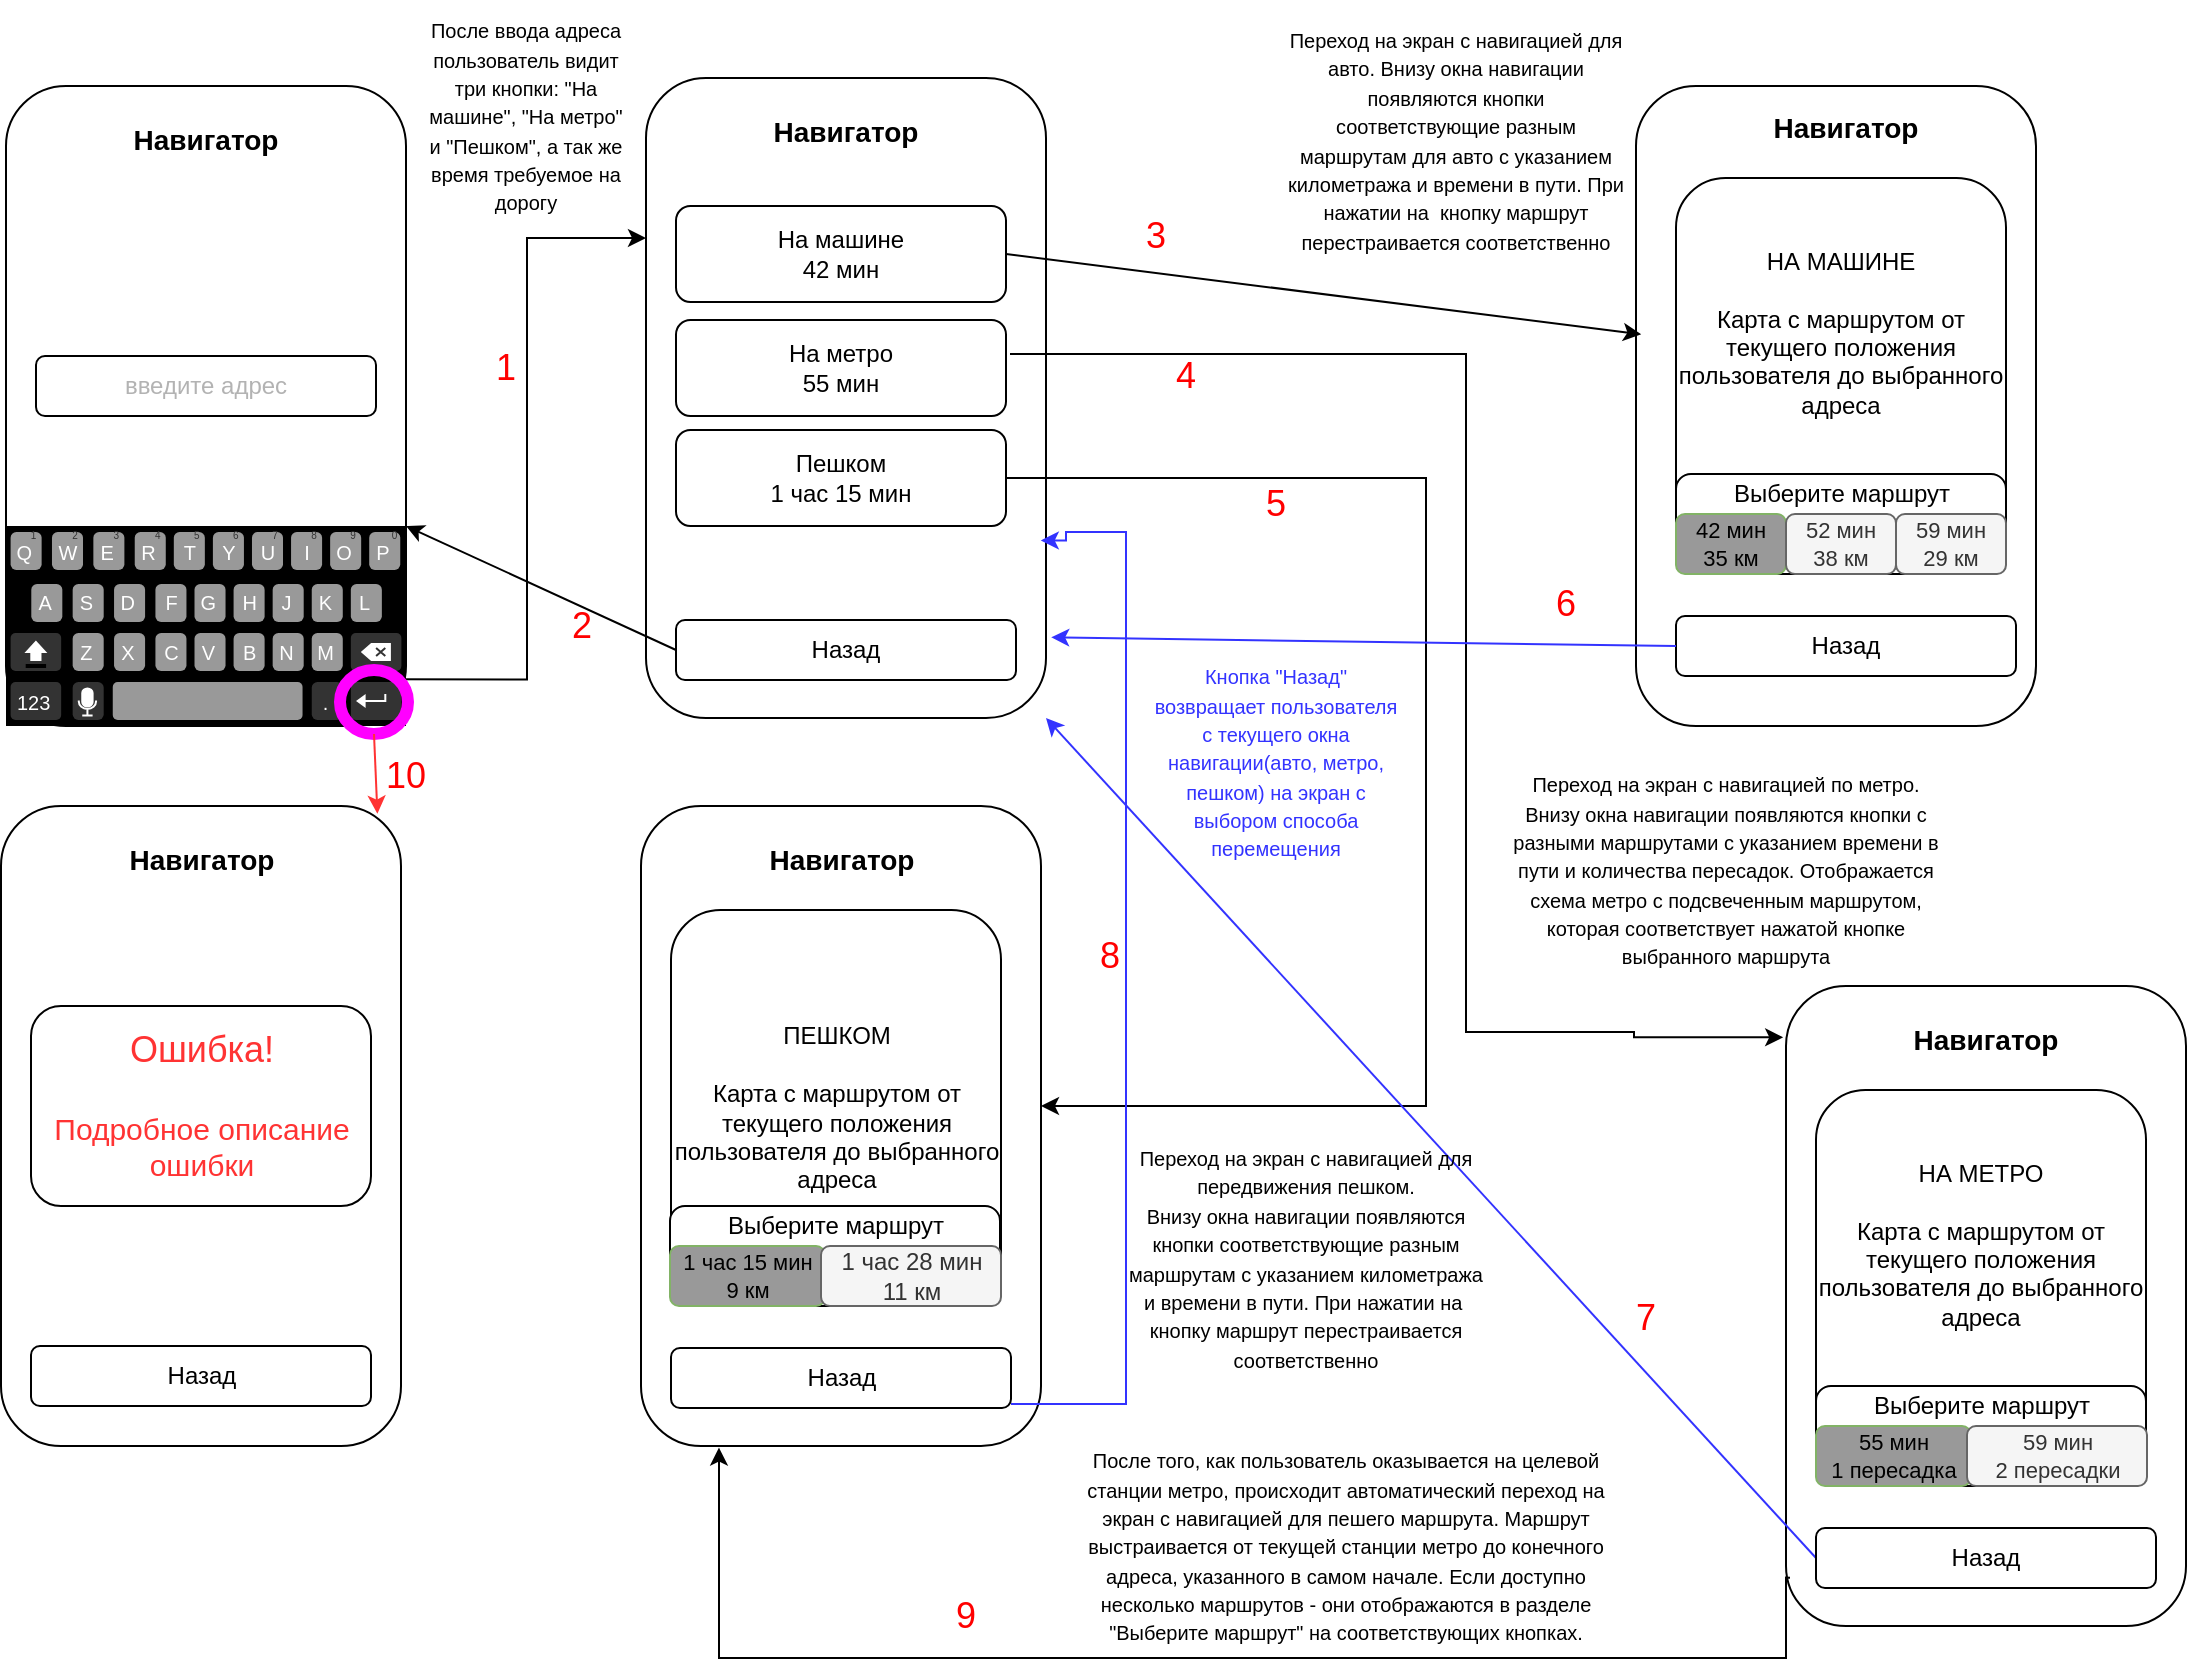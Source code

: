 <mxfile version="24.8.0">
  <diagram name="Страница — 1" id="ggJMMAnoepDLcR61fNu9">
    <mxGraphModel dx="1134" dy="1537" grid="1" gridSize="10" guides="1" tooltips="1" connect="1" arrows="1" fold="1" page="1" pageScale="1" pageWidth="1169" pageHeight="827" math="0" shadow="0">
      <root>
        <mxCell id="0" />
        <mxCell id="1" parent="0" />
        <mxCell id="nrrABRd8VTDL2e9XV0RQ-1" value="" style="rounded=1;whiteSpace=wrap;html=1;" parent="1" vertex="1">
          <mxGeometry x="40" y="40" width="200" height="320" as="geometry" />
        </mxCell>
        <mxCell id="nrrABRd8VTDL2e9XV0RQ-2" value="Навигатор" style="text;html=1;align=center;verticalAlign=middle;whiteSpace=wrap;rounded=0;fontSize=14;fontStyle=1" parent="1" vertex="1">
          <mxGeometry x="100" y="52" width="80" height="30" as="geometry" />
        </mxCell>
        <mxCell id="nrrABRd8VTDL2e9XV0RQ-3" value="&lt;div align=&quot;center&quot;&gt;&lt;font color=&quot;#b3b3b3&quot;&gt;введите адрес&lt;/font&gt;&lt;/div&gt;" style="rounded=1;whiteSpace=wrap;html=1;align=center;" parent="1" vertex="1">
          <mxGeometry x="55" y="175" width="170" height="30" as="geometry" />
        </mxCell>
        <mxCell id="nrrABRd8VTDL2e9XV0RQ-6" value="" style="verticalLabelPosition=bottom;verticalAlign=top;html=1;shadow=0;dashed=0;strokeWidth=1;shape=mxgraph.android.keyboard;sketch=0;perimeter=rectanglePerimeter;" parent="1" vertex="1">
          <mxGeometry x="40" y="260" width="200" height="100" as="geometry" />
        </mxCell>
        <mxCell id="nrrABRd8VTDL2e9XV0RQ-12" value="" style="rounded=1;whiteSpace=wrap;html=1;" parent="1" vertex="1">
          <mxGeometry x="37.5" y="400" width="200" height="320" as="geometry" />
        </mxCell>
        <mxCell id="nrrABRd8VTDL2e9XV0RQ-13" value="Навигатор" style="text;html=1;align=center;verticalAlign=middle;whiteSpace=wrap;rounded=0;fontSize=14;fontStyle=1" parent="1" vertex="1">
          <mxGeometry x="97.5" y="412" width="80" height="30" as="geometry" />
        </mxCell>
        <mxCell id="nrrABRd8VTDL2e9XV0RQ-14" value="&lt;div&gt;&lt;font style=&quot;font-size: 18px;&quot; color=&quot;#ff3333&quot;&gt;Ошибка!&lt;/font&gt;&lt;/div&gt;&lt;div&gt;&lt;font style=&quot;font-size: 16px;&quot; color=&quot;#ff3333&quot;&gt;&lt;br&gt;&lt;/font&gt;&lt;/div&gt;&lt;div style=&quot;font-size: 15px;&quot;&gt;&lt;font style=&quot;font-size: 15px;&quot; color=&quot;#ff3333&quot;&gt;Подробное описание ошибки&lt;br&gt;&lt;/font&gt;&lt;/div&gt;" style="rounded=1;whiteSpace=wrap;html=1;align=center;" parent="1" vertex="1">
          <mxGeometry x="52.5" y="500" width="170" height="100" as="geometry" />
        </mxCell>
        <mxCell id="nrrABRd8VTDL2e9XV0RQ-16" value="&lt;div&gt;Назад&lt;/div&gt;" style="rounded=1;whiteSpace=wrap;html=1;align=center;" parent="1" vertex="1">
          <mxGeometry x="52.5" y="670" width="170" height="30" as="geometry" />
        </mxCell>
        <mxCell id="nrrABRd8VTDL2e9XV0RQ-62" style="edgeStyle=orthogonalEdgeStyle;rounded=0;orthogonalLoop=1;jettySize=auto;html=1;exitX=1;exitY=0;exitDx=0;exitDy=0;entryX=0;entryY=0.25;entryDx=0;entryDy=0;elbow=vertical;" parent="1" source="nrrABRd8VTDL2e9XV0RQ-17" target="nrrABRd8VTDL2e9XV0RQ-22" edge="1">
          <mxGeometry relative="1" as="geometry" />
        </mxCell>
        <mxCell id="nrrABRd8VTDL2e9XV0RQ-17" value="" style="ellipse;whiteSpace=wrap;html=1;fillOpacity=0;strokeColor=#FF00FF;strokeWidth=6;" parent="1" vertex="1">
          <mxGeometry x="207" y="332" width="34" height="32" as="geometry" />
        </mxCell>
        <mxCell id="nrrABRd8VTDL2e9XV0RQ-22" value="" style="rounded=1;whiteSpace=wrap;html=1;" parent="1" vertex="1">
          <mxGeometry x="360" y="36" width="200" height="320" as="geometry" />
        </mxCell>
        <mxCell id="nrrABRd8VTDL2e9XV0RQ-23" value="Навигатор" style="text;html=1;align=center;verticalAlign=middle;whiteSpace=wrap;rounded=0;fontSize=14;fontStyle=1" parent="1" vertex="1">
          <mxGeometry x="420" y="48" width="80" height="30" as="geometry" />
        </mxCell>
        <mxCell id="nrrABRd8VTDL2e9XV0RQ-30" value="&lt;div&gt;Назад&lt;/div&gt;" style="rounded=1;whiteSpace=wrap;html=1;align=center;" parent="1" vertex="1">
          <mxGeometry x="375" y="307" width="170" height="30" as="geometry" />
        </mxCell>
        <mxCell id="nrrABRd8VTDL2e9XV0RQ-33" value="&lt;div&gt;На машине&lt;/div&gt;&lt;div&gt;42 мин&lt;/div&gt;" style="rounded=1;whiteSpace=wrap;html=1;" parent="1" vertex="1">
          <mxGeometry x="375" y="100" width="165" height="48" as="geometry" />
        </mxCell>
        <mxCell id="nrrABRd8VTDL2e9XV0RQ-58" style="edgeStyle=orthogonalEdgeStyle;rounded=0;orthogonalLoop=1;jettySize=auto;html=1;exitX=1;exitY=0.5;exitDx=0;exitDy=0;elbow=vertical;" parent="1" source="nrrABRd8VTDL2e9XV0RQ-34" target="nrrABRd8VTDL2e9XV0RQ-51" edge="1">
          <mxGeometry relative="1" as="geometry">
            <mxPoint x="570" y="570" as="targetPoint" />
            <Array as="points">
              <mxPoint x="750" y="236" />
              <mxPoint x="750" y="550" />
            </Array>
          </mxGeometry>
        </mxCell>
        <mxCell id="nrrABRd8VTDL2e9XV0RQ-34" value="&lt;div&gt;Пешком&lt;/div&gt;&lt;div&gt;1 час 15 мин&lt;/div&gt;" style="rounded=1;whiteSpace=wrap;html=1;" parent="1" vertex="1">
          <mxGeometry x="375" y="212" width="165" height="48" as="geometry" />
        </mxCell>
        <mxCell id="nrrABRd8VTDL2e9XV0RQ-35" value="&lt;div&gt;На метро&lt;/div&gt;&lt;div&gt;55 мин&lt;/div&gt;" style="rounded=1;whiteSpace=wrap;html=1;" parent="1" vertex="1">
          <mxGeometry x="375" y="157" width="165" height="48" as="geometry" />
        </mxCell>
        <mxCell id="nrrABRd8VTDL2e9XV0RQ-40" value="" style="rounded=1;whiteSpace=wrap;html=1;" parent="1" vertex="1">
          <mxGeometry x="855" y="40" width="200" height="320" as="geometry" />
        </mxCell>
        <mxCell id="nrrABRd8VTDL2e9XV0RQ-41" value="Навигатор" style="text;html=1;align=center;verticalAlign=middle;whiteSpace=wrap;rounded=0;fontSize=14;fontStyle=1" parent="1" vertex="1">
          <mxGeometry x="920" y="46" width="80" height="30" as="geometry" />
        </mxCell>
        <mxCell id="nrrABRd8VTDL2e9XV0RQ-42" value="&lt;div&gt;Назад&lt;/div&gt;" style="rounded=1;whiteSpace=wrap;html=1;align=center;" parent="1" vertex="1">
          <mxGeometry x="875" y="305" width="170" height="30" as="geometry" />
        </mxCell>
        <mxCell id="nrrABRd8VTDL2e9XV0RQ-46" value="НА МАШИНЕ&lt;br&gt;&lt;div&gt;&lt;br&gt;&lt;/div&gt;&lt;div&gt;Карта с маршрутом от текущего положения пользователя до выбранного адреса&lt;/div&gt;&lt;div&gt;&lt;br&gt;&lt;/div&gt;&lt;div&gt;&lt;br&gt;&lt;/div&gt;&lt;div&gt;&lt;br&gt;&lt;/div&gt;" style="rounded=1;whiteSpace=wrap;html=1;" parent="1" vertex="1">
          <mxGeometry x="875" y="86" width="165" height="198" as="geometry" />
        </mxCell>
        <mxCell id="nrrABRd8VTDL2e9XV0RQ-47" value="" style="rounded=1;whiteSpace=wrap;html=1;" parent="1" vertex="1">
          <mxGeometry x="930" y="490" width="200" height="320" as="geometry" />
        </mxCell>
        <mxCell id="nrrABRd8VTDL2e9XV0RQ-48" value="Навигатор" style="text;html=1;align=center;verticalAlign=middle;whiteSpace=wrap;rounded=0;fontSize=14;fontStyle=1" parent="1" vertex="1">
          <mxGeometry x="990" y="502" width="80" height="30" as="geometry" />
        </mxCell>
        <mxCell id="nrrABRd8VTDL2e9XV0RQ-64" style="edgeStyle=none;rounded=0;orthogonalLoop=1;jettySize=auto;html=1;exitX=0;exitY=0.5;exitDx=0;exitDy=0;entryX=1;entryY=1;entryDx=0;entryDy=0;elbow=vertical;strokeColor=#3333FF;" parent="1" source="nrrABRd8VTDL2e9XV0RQ-49" target="nrrABRd8VTDL2e9XV0RQ-22" edge="1">
          <mxGeometry relative="1" as="geometry" />
        </mxCell>
        <mxCell id="nrrABRd8VTDL2e9XV0RQ-49" value="&lt;div&gt;Назад&lt;/div&gt;" style="rounded=1;whiteSpace=wrap;html=1;align=center;" parent="1" vertex="1">
          <mxGeometry x="945" y="761" width="170" height="30" as="geometry" />
        </mxCell>
        <mxCell id="nrrABRd8VTDL2e9XV0RQ-50" value="&lt;div&gt;НА МЕТРО&lt;/div&gt;&lt;div&gt;&lt;br&gt;&lt;/div&gt;&lt;div&gt;Карта с маршрутом от текущего положения пользователя до выбранного адреса&lt;/div&gt;&lt;div&gt;&lt;br&gt;&lt;/div&gt;&lt;div&gt;&lt;br&gt;&lt;/div&gt;&lt;div&gt;&lt;br&gt;&lt;/div&gt;" style="rounded=1;whiteSpace=wrap;html=1;" parent="1" vertex="1">
          <mxGeometry x="945" y="542" width="165" height="198" as="geometry" />
        </mxCell>
        <mxCell id="nrrABRd8VTDL2e9XV0RQ-51" value="" style="rounded=1;whiteSpace=wrap;html=1;" parent="1" vertex="1">
          <mxGeometry x="357.5" y="400" width="200" height="320" as="geometry" />
        </mxCell>
        <mxCell id="nrrABRd8VTDL2e9XV0RQ-52" value="Навигатор" style="text;html=1;align=center;verticalAlign=middle;whiteSpace=wrap;rounded=0;fontSize=14;fontStyle=1" parent="1" vertex="1">
          <mxGeometry x="417.5" y="412" width="80" height="30" as="geometry" />
        </mxCell>
        <mxCell id="nrrABRd8VTDL2e9XV0RQ-53" value="&lt;div&gt;Назад&lt;/div&gt;" style="rounded=1;whiteSpace=wrap;html=1;align=center;" parent="1" vertex="1">
          <mxGeometry x="372.5" y="671" width="170" height="30" as="geometry" />
        </mxCell>
        <mxCell id="nrrABRd8VTDL2e9XV0RQ-54" value="&lt;div&gt;ПЕШКОМ&lt;br&gt;&lt;/div&gt;&lt;div&gt;&lt;br&gt;&lt;/div&gt;&lt;div&gt;Карта с маршрутом от текущего положения пользователя до выбранного адреса&lt;/div&gt;" style="rounded=1;whiteSpace=wrap;html=1;" parent="1" vertex="1">
          <mxGeometry x="372.5" y="452" width="165" height="198" as="geometry" />
        </mxCell>
        <mxCell id="nrrABRd8VTDL2e9XV0RQ-55" style="rounded=0;orthogonalLoop=1;jettySize=auto;html=1;exitX=1;exitY=0.5;exitDx=0;exitDy=0;elbow=vertical;entryX=0.013;entryY=0.388;entryDx=0;entryDy=0;entryPerimeter=0;" parent="1" source="nrrABRd8VTDL2e9XV0RQ-33" target="nrrABRd8VTDL2e9XV0RQ-40" edge="1">
          <mxGeometry relative="1" as="geometry">
            <mxPoint x="680" y="124" as="targetPoint" />
          </mxGeometry>
        </mxCell>
        <mxCell id="nrrABRd8VTDL2e9XV0RQ-57" style="edgeStyle=orthogonalEdgeStyle;rounded=0;orthogonalLoop=1;jettySize=auto;html=1;exitX=1;exitY=0.5;exitDx=0;exitDy=0;elbow=vertical;entryX=-0.007;entryY=0.102;entryDx=0;entryDy=0;entryPerimeter=0;" parent="1" edge="1">
          <mxGeometry relative="1" as="geometry">
            <mxPoint x="542" y="174" as="sourcePoint" />
            <mxPoint x="928.6" y="515.64" as="targetPoint" />
            <Array as="points">
              <mxPoint x="770" y="174" />
              <mxPoint x="770" y="513" />
              <mxPoint x="854" y="513" />
              <mxPoint x="854" y="516" />
            </Array>
          </mxGeometry>
        </mxCell>
        <mxCell id="nrrABRd8VTDL2e9XV0RQ-60" style="rounded=0;orthogonalLoop=1;jettySize=auto;html=1;exitX=0;exitY=0.5;exitDx=0;exitDy=0;elbow=vertical;entryX=1;entryY=0;entryDx=0;entryDy=0;entryPerimeter=0;" parent="1" source="nrrABRd8VTDL2e9XV0RQ-30" target="nrrABRd8VTDL2e9XV0RQ-6" edge="1">
          <mxGeometry relative="1" as="geometry">
            <mxPoint x="250" y="100" as="targetPoint" />
          </mxGeometry>
        </mxCell>
        <mxCell id="nrrABRd8VTDL2e9XV0RQ-61" style="edgeStyle=none;rounded=0;orthogonalLoop=1;jettySize=auto;html=1;exitX=0.5;exitY=1;exitDx=0;exitDy=0;entryX=0.941;entryY=0.012;entryDx=0;entryDy=0;entryPerimeter=0;elbow=vertical;strokeColor=#FF3333;" parent="1" source="nrrABRd8VTDL2e9XV0RQ-17" target="nrrABRd8VTDL2e9XV0RQ-12" edge="1">
          <mxGeometry relative="1" as="geometry" />
        </mxCell>
        <mxCell id="nrrABRd8VTDL2e9XV0RQ-63" style="edgeStyle=none;rounded=0;orthogonalLoop=1;jettySize=auto;html=1;exitX=0;exitY=0.5;exitDx=0;exitDy=0;entryX=1.013;entryY=0.874;entryDx=0;entryDy=0;entryPerimeter=0;elbow=vertical;strokeColor=#3333FF;" parent="1" source="nrrABRd8VTDL2e9XV0RQ-42" target="nrrABRd8VTDL2e9XV0RQ-22" edge="1">
          <mxGeometry relative="1" as="geometry" />
        </mxCell>
        <mxCell id="nrrABRd8VTDL2e9XV0RQ-66" value="" style="rounded=1;whiteSpace=wrap;html=1;" parent="1" vertex="1">
          <mxGeometry x="875" y="234" width="165" height="50" as="geometry" />
        </mxCell>
        <mxCell id="nrrABRd8VTDL2e9XV0RQ-67" value="Выберите маршрут" style="text;html=1;align=center;verticalAlign=middle;whiteSpace=wrap;rounded=0;" parent="1" vertex="1">
          <mxGeometry x="897.5" y="234" width="120" height="20" as="geometry" />
        </mxCell>
        <mxCell id="nrrABRd8VTDL2e9XV0RQ-68" value="&lt;div style=&quot;font-size: 11px;&quot;&gt;&lt;font style=&quot;font-size: 11px;&quot;&gt;42 мин&lt;/font&gt;&lt;/div&gt;&lt;div style=&quot;font-size: 11px;&quot;&gt;&lt;font style=&quot;font-size: 11px;&quot;&gt;35 км&lt;br&gt;&lt;/font&gt;&lt;/div&gt;" style="rounded=1;whiteSpace=wrap;html=1;fillColor=#999999;strokeColor=#82b366;" parent="1" vertex="1">
          <mxGeometry x="875" y="254" width="55" height="30" as="geometry" />
        </mxCell>
        <mxCell id="nrrABRd8VTDL2e9XV0RQ-69" value="&lt;div style=&quot;font-size: 11px;&quot;&gt;&lt;font style=&quot;font-size: 11px;&quot;&gt;59 мин&lt;/font&gt;&lt;/div&gt;&lt;div style=&quot;font-size: 11px;&quot;&gt;&lt;font style=&quot;font-size: 11px;&quot;&gt;29 км&lt;br&gt;&lt;/font&gt;&lt;/div&gt;" style="rounded=1;whiteSpace=wrap;html=1;fillColor=#f5f5f5;strokeColor=#666666;fontColor=#333333;" parent="1" vertex="1">
          <mxGeometry x="985" y="254" width="55" height="30" as="geometry" />
        </mxCell>
        <mxCell id="nrrABRd8VTDL2e9XV0RQ-70" value="&lt;div style=&quot;font-size: 11px;&quot;&gt;&lt;font style=&quot;font-size: 11px;&quot;&gt;52 мин&lt;/font&gt;&lt;/div&gt;&lt;div style=&quot;font-size: 11px;&quot;&gt;&lt;font style=&quot;font-size: 11px;&quot;&gt;38 км&lt;br&gt;&lt;/font&gt;&lt;/div&gt;" style="rounded=1;whiteSpace=wrap;html=1;fillColor=#f5f5f5;strokeColor=#666666;fontColor=#333333;" parent="1" vertex="1">
          <mxGeometry x="930" y="254" width="55" height="30" as="geometry" />
        </mxCell>
        <mxCell id="nrrABRd8VTDL2e9XV0RQ-74" value="" style="rounded=1;whiteSpace=wrap;html=1;" parent="1" vertex="1">
          <mxGeometry x="945" y="690" width="165" height="50" as="geometry" />
        </mxCell>
        <mxCell id="nrrABRd8VTDL2e9XV0RQ-75" value="Выберите маршрут" style="text;html=1;align=center;verticalAlign=middle;whiteSpace=wrap;rounded=0;" parent="1" vertex="1">
          <mxGeometry x="967.5" y="690" width="120" height="20" as="geometry" />
        </mxCell>
        <mxCell id="nrrABRd8VTDL2e9XV0RQ-76" value="&lt;div style=&quot;font-size: 11px;&quot;&gt;&lt;font style=&quot;font-size: 11px;&quot;&gt;55 мин&lt;/font&gt;&lt;/div&gt;&lt;div style=&quot;font-size: 11px;&quot;&gt;&lt;font style=&quot;font-size: 11px;&quot;&gt;1 пересадка&lt;br&gt;&lt;/font&gt;&lt;/div&gt;" style="rounded=1;whiteSpace=wrap;html=1;fillColor=#999999;strokeColor=#82b366;" parent="1" vertex="1">
          <mxGeometry x="945" y="710" width="77.5" height="30" as="geometry" />
        </mxCell>
        <mxCell id="nrrABRd8VTDL2e9XV0RQ-77" value="&lt;div style=&quot;font-size: 11px;&quot;&gt;&lt;font style=&quot;font-size: 11px;&quot;&gt;59 мин&lt;/font&gt;&lt;/div&gt;&lt;div style=&quot;font-size: 11px;&quot;&gt;&lt;font style=&quot;font-size: 11px;&quot;&gt;2 пересадки&lt;br&gt;&lt;/font&gt;&lt;/div&gt;" style="rounded=1;whiteSpace=wrap;html=1;fillColor=#f5f5f5;strokeColor=#666666;fontColor=#333333;" parent="1" vertex="1">
          <mxGeometry x="1020.5" y="710" width="90" height="30" as="geometry" />
        </mxCell>
        <mxCell id="nrrABRd8VTDL2e9XV0RQ-83" value="" style="rounded=1;whiteSpace=wrap;html=1;" parent="1" vertex="1">
          <mxGeometry x="372" y="600" width="165" height="50" as="geometry" />
        </mxCell>
        <mxCell id="nrrABRd8VTDL2e9XV0RQ-80" value="Выберите маршрут" style="text;html=1;align=center;verticalAlign=middle;whiteSpace=wrap;rounded=0;" parent="1" vertex="1">
          <mxGeometry x="394.5" y="600" width="120" height="20" as="geometry" />
        </mxCell>
        <mxCell id="nrrABRd8VTDL2e9XV0RQ-81" value="&lt;div style=&quot;font-size: 11px;&quot;&gt;&lt;font style=&quot;font-size: 11px;&quot;&gt;1 час 15 мин&lt;/font&gt;&lt;/div&gt;&lt;div style=&quot;font-size: 11px;&quot;&gt;&lt;font style=&quot;font-size: 11px;&quot;&gt;9 км&lt;font style=&quot;font-size: 11px;&quot;&gt;&lt;br&gt;&lt;/font&gt;&lt;/font&gt;&lt;/div&gt;" style="rounded=1;whiteSpace=wrap;html=1;fillColor=#999999;strokeColor=#82b366;" parent="1" vertex="1">
          <mxGeometry x="372" y="620" width="77.5" height="30" as="geometry" />
        </mxCell>
        <mxCell id="nrrABRd8VTDL2e9XV0RQ-82" value="&lt;div&gt;1 час 28 мин&lt;/div&gt;&lt;div&gt;11 км&lt;br&gt;&lt;/div&gt;" style="rounded=1;whiteSpace=wrap;html=1;fillColor=#f5f5f5;strokeColor=#666666;fontColor=#333333;" parent="1" vertex="1">
          <mxGeometry x="447.5" y="620" width="90" height="30" as="geometry" />
        </mxCell>
        <mxCell id="nrrABRd8VTDL2e9XV0RQ-88" value="&lt;font style=&quot;font-size: 10px;&quot;&gt;После ввода адреса пользователь видит три кнопки: &quot;На машине&quot;, &quot;На метро&quot; и &quot;Пешком&quot;, а так же время требуемое на дорогу&lt;br&gt;&lt;/font&gt;" style="text;html=1;align=center;verticalAlign=middle;whiteSpace=wrap;rounded=0;" parent="1" vertex="1">
          <mxGeometry x="250" width="100" height="110" as="geometry" />
        </mxCell>
        <mxCell id="nrrABRd8VTDL2e9XV0RQ-91" value="&lt;font style=&quot;font-size: 10px;&quot;&gt;Переход на экран с навигацией для авто. Внизу окна навигации появляются кнопки соответствующие разным маршрутам для авто с указанием километража и времени в пути. При нажатии на&amp;nbsp; кнопку маршрут перестраивается соответственно&lt;br&gt;&lt;/font&gt;" style="text;html=1;align=center;verticalAlign=middle;whiteSpace=wrap;rounded=0;" parent="1" vertex="1">
          <mxGeometry x="680" y="-3" width="170" height="140" as="geometry" />
        </mxCell>
        <mxCell id="nrrABRd8VTDL2e9XV0RQ-93" value="&lt;font color=&quot;#3333ff&quot; style=&quot;font-size: 10px;&quot;&gt;Кнопка &quot;Назад&quot; возвращает пользователя с текущего окна навигации(авто, метро, пешком) на экран с выбором способа перемещения&lt;br&gt;&lt;/font&gt;" style="text;html=1;align=center;verticalAlign=middle;whiteSpace=wrap;rounded=0;" parent="1" vertex="1">
          <mxGeometry x="610" y="321" width="130" height="114" as="geometry" />
        </mxCell>
        <mxCell id="nrrABRd8VTDL2e9XV0RQ-94" value="&lt;font style=&quot;font-size: 10px;&quot;&gt;Переход на экран с навигацией по метро. Внизу окна навигации появляются кнопки с разными маршрутами с указанием времени в пути и количества пересадок. Отображается схема метро с подсвеченным маршрутом, которая соответствует нажатой кнопке выбранного маршрута&lt;br&gt;&lt;/font&gt;" style="text;html=1;align=center;verticalAlign=middle;whiteSpace=wrap;rounded=0;" parent="1" vertex="1">
          <mxGeometry x="790" y="384" width="220" height="96" as="geometry" />
        </mxCell>
        <mxCell id="nrrABRd8VTDL2e9XV0RQ-97" value="&lt;font style=&quot;font-size: 10px;&quot;&gt;Переход на экран с навигацией для передвижения пешком. &lt;br&gt;Внизу окна навигации появляются кнопки соответствующие разным маршрутам с указанием километража и времени в пути. При нажатии на&amp;nbsp; &lt;br&gt;кнопку маршрут перестраивается соответственно&lt;br&gt;&lt;/font&gt;" style="text;html=1;align=center;verticalAlign=middle;whiteSpace=wrap;rounded=0;" parent="1" vertex="1">
          <mxGeometry x="600" y="546" width="180" height="160" as="geometry" />
        </mxCell>
        <mxCell id="nrrABRd8VTDL2e9XV0RQ-98" style="edgeStyle=orthogonalEdgeStyle;rounded=0;orthogonalLoop=1;jettySize=auto;html=1;exitX=0.01;exitY=0.937;exitDx=0;exitDy=0;entryX=0.195;entryY=1.015;entryDx=0;entryDy=0;entryPerimeter=0;exitPerimeter=0;" parent="1" edge="1">
          <mxGeometry relative="1" as="geometry">
            <mxPoint x="932" y="785.84" as="sourcePoint" />
            <mxPoint x="396.5" y="720.8" as="targetPoint" />
            <Array as="points">
              <mxPoint x="930" y="786" />
              <mxPoint x="930" y="826" />
              <mxPoint x="397" y="826" />
            </Array>
          </mxGeometry>
        </mxCell>
        <mxCell id="nrrABRd8VTDL2e9XV0RQ-99" value="&lt;font style=&quot;font-size: 10px;&quot;&gt;После того, как пользователь оказывается на целевой станции метро, происходит автоматический переход на экран с навигацией для пешего маршрута. Маршрут выстраивается от текущей станции метро до конечного адреса, указанного в самом начале. Если доступно несколько маршрутов - они отображаются в разделе &quot;Выберите маршрут&quot; на соответствующих кнопках.&lt;br&gt;&lt;/font&gt;" style="text;html=1;align=center;verticalAlign=middle;whiteSpace=wrap;rounded=0;" parent="1" vertex="1">
          <mxGeometry x="570" y="720" width="280" height="100" as="geometry" />
        </mxCell>
        <mxCell id="7uLy80d1fVY8YDYi47yL-2" value="&lt;font color=&quot;#ff0000&quot; style=&quot;font-size: 18px;&quot;&gt;1&lt;/font&gt;" style="text;html=1;align=center;verticalAlign=middle;whiteSpace=wrap;rounded=0;" vertex="1" parent="1">
          <mxGeometry x="260" y="166" width="60" height="30" as="geometry" />
        </mxCell>
        <mxCell id="7uLy80d1fVY8YDYi47yL-3" value="&lt;font color=&quot;#ff0000&quot; style=&quot;font-size: 18px;&quot;&gt;2&lt;/font&gt;" style="text;html=1;align=center;verticalAlign=middle;whiteSpace=wrap;rounded=0;" vertex="1" parent="1">
          <mxGeometry x="297.5" y="295" width="60" height="30" as="geometry" />
        </mxCell>
        <mxCell id="7uLy80d1fVY8YDYi47yL-4" value="&lt;font color=&quot;#ff0000&quot; style=&quot;font-size: 18px;&quot;&gt;3&lt;/font&gt;" style="text;html=1;align=center;verticalAlign=middle;whiteSpace=wrap;rounded=0;" vertex="1" parent="1">
          <mxGeometry x="585" y="100" width="60" height="30" as="geometry" />
        </mxCell>
        <mxCell id="7uLy80d1fVY8YDYi47yL-5" value="&lt;font color=&quot;#ff0000&quot; style=&quot;font-size: 18px;&quot;&gt;4&lt;/font&gt;" style="text;html=1;align=center;verticalAlign=middle;whiteSpace=wrap;rounded=0;" vertex="1" parent="1">
          <mxGeometry x="600" y="170" width="60" height="30" as="geometry" />
        </mxCell>
        <mxCell id="7uLy80d1fVY8YDYi47yL-6" value="&lt;font color=&quot;#ff0000&quot; style=&quot;font-size: 18px;&quot;&gt;5&lt;/font&gt;" style="text;html=1;align=center;verticalAlign=middle;whiteSpace=wrap;rounded=0;" vertex="1" parent="1">
          <mxGeometry x="645" y="234" width="60" height="30" as="geometry" />
        </mxCell>
        <mxCell id="7uLy80d1fVY8YDYi47yL-7" value="&lt;font color=&quot;#ff0000&quot; style=&quot;font-size: 18px;&quot;&gt;6&lt;/font&gt;" style="text;html=1;align=center;verticalAlign=middle;whiteSpace=wrap;rounded=0;" vertex="1" parent="1">
          <mxGeometry x="790" y="284" width="60" height="30" as="geometry" />
        </mxCell>
        <mxCell id="7uLy80d1fVY8YDYi47yL-8" value="&lt;font color=&quot;#ff0000&quot; style=&quot;font-size: 18px;&quot;&gt;7&lt;/font&gt;" style="text;html=1;align=center;verticalAlign=middle;whiteSpace=wrap;rounded=0;" vertex="1" parent="1">
          <mxGeometry x="830" y="641" width="60" height="30" as="geometry" />
        </mxCell>
        <mxCell id="7uLy80d1fVY8YDYi47yL-13" value="" style="edgeStyle=orthogonalEdgeStyle;rounded=0;orthogonalLoop=1;jettySize=auto;html=1;exitX=1;exitY=0.5;exitDx=0;exitDy=0;elbow=vertical;strokeColor=#3333FF;entryX=0.987;entryY=0.682;entryDx=0;entryDy=0;entryPerimeter=0;" edge="1" parent="1">
          <mxGeometry relative="1" as="geometry">
            <Array as="points">
              <mxPoint x="600" y="699" />
              <mxPoint x="600" y="263" />
              <mxPoint x="570" y="263" />
              <mxPoint x="570" y="267" />
            </Array>
            <mxPoint x="542.5" y="699.0" as="sourcePoint" />
            <mxPoint x="557.4" y="267.24" as="targetPoint" />
          </mxGeometry>
        </mxCell>
        <mxCell id="7uLy80d1fVY8YDYi47yL-12" value="&lt;font color=&quot;#ff0000&quot; style=&quot;font-size: 18px;&quot;&gt;8&lt;/font&gt;" style="text;html=1;align=center;verticalAlign=middle;whiteSpace=wrap;rounded=0;" vertex="1" parent="1">
          <mxGeometry x="562" y="460" width="60" height="30" as="geometry" />
        </mxCell>
        <mxCell id="7uLy80d1fVY8YDYi47yL-14" value="&lt;font color=&quot;#ff0000&quot; style=&quot;font-size: 18px;&quot;&gt;9&lt;/font&gt;" style="text;html=1;align=center;verticalAlign=middle;whiteSpace=wrap;rounded=0;" vertex="1" parent="1">
          <mxGeometry x="490" y="790" width="60" height="30" as="geometry" />
        </mxCell>
        <mxCell id="7uLy80d1fVY8YDYi47yL-15" value="&lt;font color=&quot;#ff0000&quot; style=&quot;font-size: 18px;&quot;&gt;10&lt;/font&gt;" style="text;html=1;align=center;verticalAlign=middle;whiteSpace=wrap;rounded=0;" vertex="1" parent="1">
          <mxGeometry x="210" y="370" width="60" height="30" as="geometry" />
        </mxCell>
      </root>
    </mxGraphModel>
  </diagram>
</mxfile>
